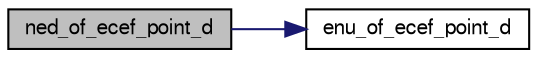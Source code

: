 digraph "ned_of_ecef_point_d"
{
  edge [fontname="FreeSans",fontsize="10",labelfontname="FreeSans",labelfontsize="10"];
  node [fontname="FreeSans",fontsize="10",shape=record];
  rankdir="LR";
  Node1 [label="ned_of_ecef_point_d",height=0.2,width=0.4,color="black", fillcolor="grey75", style="filled", fontcolor="black"];
  Node1 -> Node2 [color="midnightblue",fontsize="10",style="solid",fontname="FreeSans"];
  Node2 [label="enu_of_ecef_point_d",height=0.2,width=0.4,color="black", fillcolor="white", style="filled",URL="$group__math__geodetic__double.html#ga3be997b20a11ac02e2b673749da746b6"];
}
